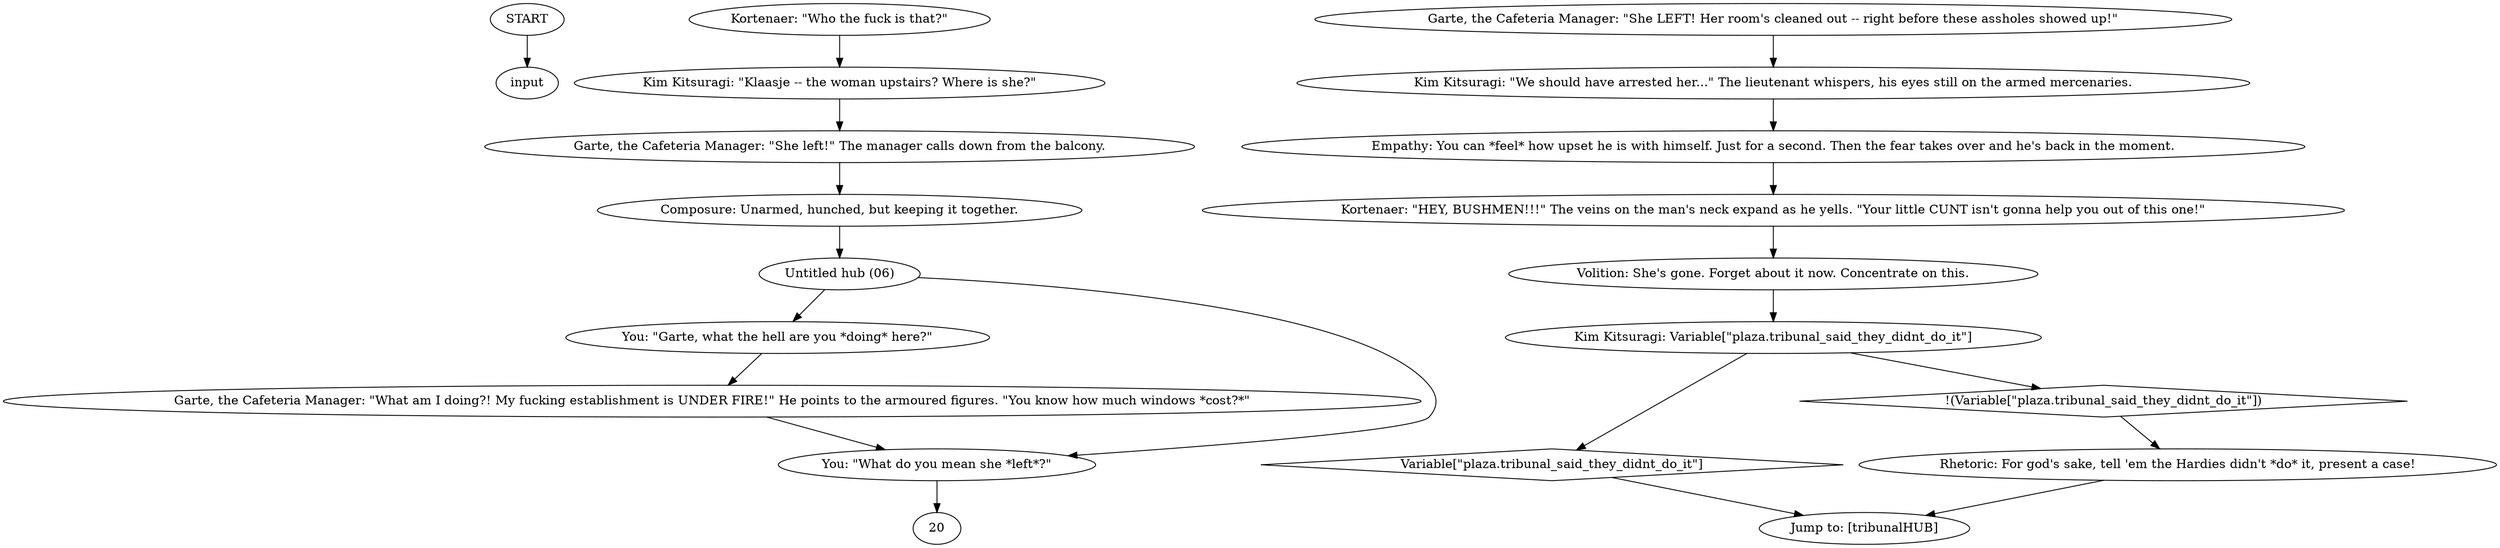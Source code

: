 # TRIBUNAL / WHERE IS KLAASJE?
# "Where is Klaasje? Maybe she can calmly explain this and help diffuse the situation."
# ==================================================
digraph G {
	  0 [label="START"];
	  1 [label="input"];
	  2 [label="Kim Kitsuragi: \"Klaasje -- the woman upstairs? Where is she?\""];
	  3 [label="Untitled hub (06)"];
	  4 [label="Kortenaer: \"Who the fuck is that?\""];
	  5 [label="Empathy: You can *feel* how upset he is with himself. Just for a second. Then the fear takes over and he's back in the moment."];
	  6 [label="Volition: She's gone. Forget about it now. Concentrate on this."];
	  7 [label="Rhetoric: For god's sake, tell 'em the Hardies didn't *do* it, present a case!"];
	  8 [label="Garte, the Cafeteria Manager: \"What am I doing?! My fucking establishment is UNDER FIRE!\" He points to the armoured figures. \"You know how much windows *cost?*\""];
	  9 [label="Kim Kitsuragi: \"We should have arrested her...\" The lieutenant whispers, his eyes still on the armed mercenaries."];
	  10 [label="Garte, the Cafeteria Manager: \"She left!\" The manager calls down from the balcony."];
	  11 [label="Kortenaer: \"HEY, BUSHMEN!!!\" The veins on the man's neck expand as he yells. \"Your little CUNT isn't gonna help you out of this one!\""];
	  12 [label="You: \"Garte, what the hell are you *doing* here?\""];
	  13 [label="You: \"What do you mean she *left*?\""];
	  14 [label="Kim Kitsuragi: Variable[\"plaza.tribunal_said_they_didnt_do_it\"]"];
	  15 [label="Variable[\"plaza.tribunal_said_they_didnt_do_it\"]", shape=diamond];
	  16 [label="!(Variable[\"plaza.tribunal_said_they_didnt_do_it\"])", shape=diamond];
	  17 [label="Composure: Unarmed, hunched, but keeping it together."];
	  18 [label="Jump to: [tribunalHUB]"];
	  19 [label="Garte, the Cafeteria Manager: \"She LEFT! Her room's cleaned out -- right before these assholes showed up!\""];
	  0 -> 1
	  2 -> 10
	  3 -> 12
	  3 -> 13
	  4 -> 2
	  5 -> 11
	  6 -> 14
	  7 -> 18
	  8 -> 13
	  9 -> 5
	  10 -> 17
	  11 -> 6
	  12 -> 8
	  13 -> 20
	  14 -> 16
	  14 -> 15
	  15 -> 18
	  16 -> 7
	  17 -> 3
	  19 -> 9
}

